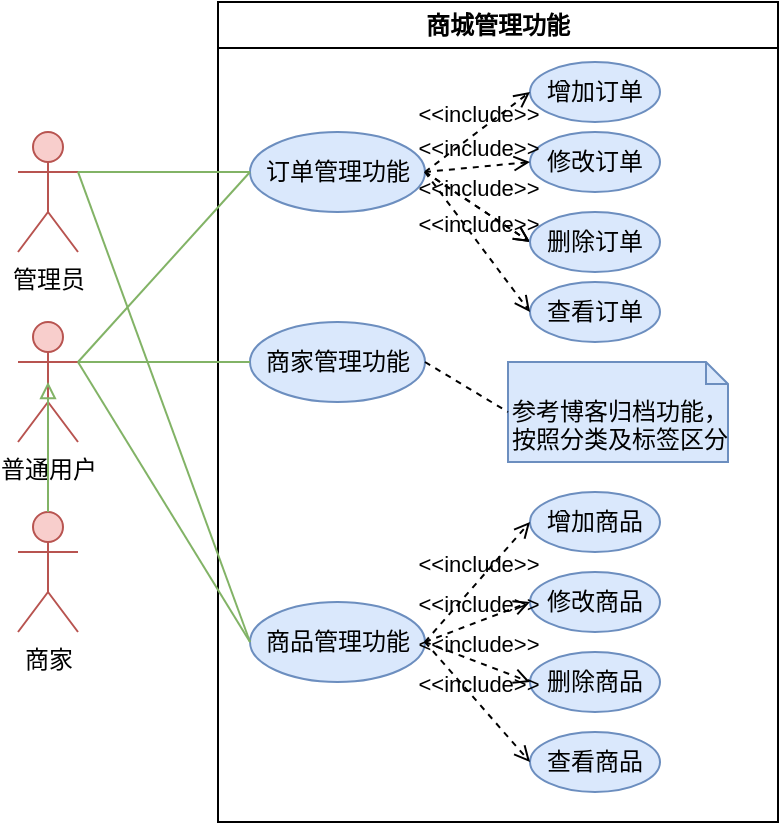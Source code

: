 <mxfile version="24.9.2">
  <diagram name="第 1 页" id="RTJovubdE_YrsCHvYEaq">
    <mxGraphModel dx="875" dy="474" grid="1" gridSize="10" guides="1" tooltips="1" connect="1" arrows="1" fold="1" page="1" pageScale="1" pageWidth="827" pageHeight="1169" math="0" shadow="0">
      <root>
        <mxCell id="0" />
        <mxCell id="1" parent="0" />
        <mxCell id="zeIB3MRSu70Jo39GSCDh-1" value="商城管理功能" style="swimlane;whiteSpace=wrap;html=1;" vertex="1" parent="1">
          <mxGeometry x="324" y="110" width="280" height="410" as="geometry" />
        </mxCell>
        <mxCell id="zeIB3MRSu70Jo39GSCDh-2" value="订单管理功能" style="ellipse;whiteSpace=wrap;html=1;fillColor=#dae8fc;strokeColor=#6c8ebf;" vertex="1" parent="zeIB3MRSu70Jo39GSCDh-1">
          <mxGeometry x="16" y="65" width="87.5" height="40" as="geometry" />
        </mxCell>
        <mxCell id="zeIB3MRSu70Jo39GSCDh-3" value="商家管理功能" style="ellipse;whiteSpace=wrap;html=1;fillColor=#dae8fc;strokeColor=#6c8ebf;" vertex="1" parent="zeIB3MRSu70Jo39GSCDh-1">
          <mxGeometry x="16" y="160" width="87.5" height="40" as="geometry" />
        </mxCell>
        <mxCell id="zeIB3MRSu70Jo39GSCDh-5" value="增加订单" style="ellipse;whiteSpace=wrap;html=1;fillColor=#dae8fc;strokeColor=#6c8ebf;" vertex="1" parent="zeIB3MRSu70Jo39GSCDh-1">
          <mxGeometry x="156" y="30" width="65" height="30" as="geometry" />
        </mxCell>
        <mxCell id="zeIB3MRSu70Jo39GSCDh-6" value="修改订单" style="ellipse;whiteSpace=wrap;html=1;fillColor=#dae8fc;strokeColor=#6c8ebf;" vertex="1" parent="zeIB3MRSu70Jo39GSCDh-1">
          <mxGeometry x="156" y="65" width="65" height="30" as="geometry" />
        </mxCell>
        <mxCell id="zeIB3MRSu70Jo39GSCDh-7" value="&amp;lt;&amp;lt;include&amp;gt;&amp;gt;" style="html=1;verticalAlign=bottom;labelBackgroundColor=none;endArrow=open;endFill=0;dashed=1;rounded=0;exitX=1;exitY=0.5;exitDx=0;exitDy=0;entryX=0;entryY=0.5;entryDx=0;entryDy=0;" edge="1" parent="zeIB3MRSu70Jo39GSCDh-1" source="zeIB3MRSu70Jo39GSCDh-2" target="zeIB3MRSu70Jo39GSCDh-5">
          <mxGeometry x="0.0" width="160" relative="1" as="geometry">
            <mxPoint x="155" y="155" as="sourcePoint" />
            <mxPoint x="205" y="125" as="targetPoint" />
            <mxPoint as="offset" />
          </mxGeometry>
        </mxCell>
        <mxCell id="zeIB3MRSu70Jo39GSCDh-8" value="&amp;lt;&amp;lt;include&amp;gt;&amp;gt;" style="html=1;verticalAlign=bottom;labelBackgroundColor=none;endArrow=open;endFill=0;dashed=1;rounded=0;entryX=0;entryY=0.5;entryDx=0;entryDy=0;exitX=1;exitY=0.5;exitDx=0;exitDy=0;" edge="1" parent="zeIB3MRSu70Jo39GSCDh-1" source="zeIB3MRSu70Jo39GSCDh-2" target="zeIB3MRSu70Jo39GSCDh-6">
          <mxGeometry x="0.0" width="160" relative="1" as="geometry">
            <mxPoint x="336" y="85" as="sourcePoint" />
            <mxPoint x="386" y="55" as="targetPoint" />
            <mxPoint as="offset" />
          </mxGeometry>
        </mxCell>
        <mxCell id="zeIB3MRSu70Jo39GSCDh-9" value="&amp;lt;&amp;lt;include&amp;gt;&amp;gt;" style="html=1;verticalAlign=bottom;labelBackgroundColor=none;endArrow=open;endFill=0;dashed=1;rounded=0;exitX=1;exitY=0.5;exitDx=0;exitDy=0;entryX=0;entryY=0.5;entryDx=0;entryDy=0;" edge="1" parent="zeIB3MRSu70Jo39GSCDh-1" source="zeIB3MRSu70Jo39GSCDh-2" target="zeIB3MRSu70Jo39GSCDh-23">
          <mxGeometry x="0.0" width="160" relative="1" as="geometry">
            <mxPoint x="396" y="95" as="sourcePoint" />
            <mxPoint x="446" y="65" as="targetPoint" />
            <mxPoint as="offset" />
          </mxGeometry>
        </mxCell>
        <mxCell id="zeIB3MRSu70Jo39GSCDh-10" value="查看订单" style="ellipse;whiteSpace=wrap;html=1;fillColor=#dae8fc;strokeColor=#6c8ebf;" vertex="1" parent="zeIB3MRSu70Jo39GSCDh-1">
          <mxGeometry x="156" y="140" width="65" height="30" as="geometry" />
        </mxCell>
        <mxCell id="zeIB3MRSu70Jo39GSCDh-11" value="&amp;lt;&amp;lt;include&amp;gt;&amp;gt;" style="html=1;verticalAlign=bottom;labelBackgroundColor=none;endArrow=open;endFill=0;dashed=1;rounded=0;exitX=1;exitY=0.5;exitDx=0;exitDy=0;entryX=0;entryY=0.5;entryDx=0;entryDy=0;" edge="1" parent="zeIB3MRSu70Jo39GSCDh-1" source="zeIB3MRSu70Jo39GSCDh-2" target="zeIB3MRSu70Jo39GSCDh-10">
          <mxGeometry x="0.0" width="160" relative="1" as="geometry">
            <mxPoint x="102.25" y="125" as="sourcePoint" />
            <mxPoint x="37.25" y="160" as="targetPoint" />
            <mxPoint as="offset" />
          </mxGeometry>
        </mxCell>
        <mxCell id="zeIB3MRSu70Jo39GSCDh-12" value="商品管理功能" style="ellipse;whiteSpace=wrap;html=1;fillColor=#dae8fc;strokeColor=#6c8ebf;" vertex="1" parent="zeIB3MRSu70Jo39GSCDh-1">
          <mxGeometry x="16" y="300" width="87.5" height="40" as="geometry" />
        </mxCell>
        <mxCell id="zeIB3MRSu70Jo39GSCDh-13" value="增加商品" style="ellipse;whiteSpace=wrap;html=1;fillColor=#dae8fc;strokeColor=#6c8ebf;" vertex="1" parent="zeIB3MRSu70Jo39GSCDh-1">
          <mxGeometry x="156" y="245" width="65" height="30" as="geometry" />
        </mxCell>
        <mxCell id="zeIB3MRSu70Jo39GSCDh-14" value="修改商品" style="ellipse;whiteSpace=wrap;html=1;fillColor=#dae8fc;strokeColor=#6c8ebf;" vertex="1" parent="zeIB3MRSu70Jo39GSCDh-1">
          <mxGeometry x="156" y="285" width="65" height="30" as="geometry" />
        </mxCell>
        <mxCell id="zeIB3MRSu70Jo39GSCDh-15" value="删除商品" style="ellipse;whiteSpace=wrap;html=1;fillColor=#dae8fc;strokeColor=#6c8ebf;" vertex="1" parent="zeIB3MRSu70Jo39GSCDh-1">
          <mxGeometry x="156" y="325" width="65" height="30" as="geometry" />
        </mxCell>
        <mxCell id="zeIB3MRSu70Jo39GSCDh-16" value="查看商品" style="ellipse;whiteSpace=wrap;html=1;fillColor=#dae8fc;strokeColor=#6c8ebf;" vertex="1" parent="zeIB3MRSu70Jo39GSCDh-1">
          <mxGeometry x="156" y="365" width="65" height="30" as="geometry" />
        </mxCell>
        <mxCell id="zeIB3MRSu70Jo39GSCDh-17" value="&amp;lt;&amp;lt;include&amp;gt;&amp;gt;" style="html=1;verticalAlign=bottom;labelBackgroundColor=none;endArrow=open;endFill=0;dashed=1;rounded=0;exitX=1;exitY=0.5;exitDx=0;exitDy=0;entryX=0;entryY=0.5;entryDx=0;entryDy=0;" edge="1" parent="zeIB3MRSu70Jo39GSCDh-1" source="zeIB3MRSu70Jo39GSCDh-12" target="zeIB3MRSu70Jo39GSCDh-13">
          <mxGeometry x="0.0" width="160" relative="1" as="geometry">
            <mxPoint x="82.5" y="225" as="sourcePoint" />
            <mxPoint x="113.5" y="305" as="targetPoint" />
            <mxPoint as="offset" />
          </mxGeometry>
        </mxCell>
        <mxCell id="zeIB3MRSu70Jo39GSCDh-18" value="&amp;lt;&amp;lt;include&amp;gt;&amp;gt;" style="html=1;verticalAlign=bottom;labelBackgroundColor=none;endArrow=open;endFill=0;dashed=1;rounded=0;entryX=0;entryY=0.5;entryDx=0;entryDy=0;exitX=1;exitY=0.5;exitDx=0;exitDy=0;" edge="1" parent="zeIB3MRSu70Jo39GSCDh-1" source="zeIB3MRSu70Jo39GSCDh-12" target="zeIB3MRSu70Jo39GSCDh-14">
          <mxGeometry x="0.0" width="160" relative="1" as="geometry">
            <mxPoint x="116" y="310" as="sourcePoint" />
            <mxPoint x="155" y="275" as="targetPoint" />
            <mxPoint as="offset" />
          </mxGeometry>
        </mxCell>
        <mxCell id="zeIB3MRSu70Jo39GSCDh-19" value="&amp;lt;&amp;lt;include&amp;gt;&amp;gt;" style="html=1;verticalAlign=bottom;labelBackgroundColor=none;endArrow=open;endFill=0;dashed=1;rounded=0;entryX=0;entryY=0.5;entryDx=0;entryDy=0;exitX=1;exitY=0.5;exitDx=0;exitDy=0;" edge="1" parent="zeIB3MRSu70Jo39GSCDh-1" source="zeIB3MRSu70Jo39GSCDh-12" target="zeIB3MRSu70Jo39GSCDh-15">
          <mxGeometry x="0.0" width="160" relative="1" as="geometry">
            <mxPoint x="64.25" y="359.31" as="sourcePoint" />
            <mxPoint x="95.25" y="359.31" as="targetPoint" />
            <mxPoint as="offset" />
          </mxGeometry>
        </mxCell>
        <mxCell id="zeIB3MRSu70Jo39GSCDh-20" value="&amp;lt;&amp;lt;include&amp;gt;&amp;gt;" style="html=1;verticalAlign=bottom;labelBackgroundColor=none;endArrow=open;endFill=0;dashed=1;rounded=0;entryX=0;entryY=0.5;entryDx=0;entryDy=0;exitX=1;exitY=0.5;exitDx=0;exitDy=0;" edge="1" parent="zeIB3MRSu70Jo39GSCDh-1" source="zeIB3MRSu70Jo39GSCDh-12" target="zeIB3MRSu70Jo39GSCDh-16">
          <mxGeometry x="0.0" width="160" relative="1" as="geometry">
            <mxPoint x="346" y="290" as="sourcePoint" />
            <mxPoint x="377" y="290" as="targetPoint" />
            <mxPoint as="offset" />
          </mxGeometry>
        </mxCell>
        <mxCell id="zeIB3MRSu70Jo39GSCDh-21" value="参考博客归档功能，按照分类及标签区分" style="shape=note2;boundedLbl=1;whiteSpace=wrap;html=1;size=11;verticalAlign=top;align=left;fillColor=#dae8fc;strokeColor=#6c8ebf;" vertex="1" parent="zeIB3MRSu70Jo39GSCDh-1">
          <mxGeometry x="145" y="180" width="110" height="50" as="geometry" />
        </mxCell>
        <mxCell id="zeIB3MRSu70Jo39GSCDh-22" value="" style="html=1;verticalAlign=bottom;labelBackgroundColor=none;endArrow=open;endFill=0;dashed=1;rounded=0;exitX=1;exitY=0.5;exitDx=0;exitDy=0;entryX=0;entryY=0.5;entryDx=0;entryDy=0;" edge="1" parent="zeIB3MRSu70Jo39GSCDh-1" source="zeIB3MRSu70Jo39GSCDh-2" target="zeIB3MRSu70Jo39GSCDh-23">
          <mxGeometry x="0.0" width="160" relative="1" as="geometry">
            <mxPoint x="418" y="195" as="sourcePoint" />
            <mxPoint x="479" y="275" as="targetPoint" />
            <mxPoint as="offset" />
          </mxGeometry>
        </mxCell>
        <mxCell id="zeIB3MRSu70Jo39GSCDh-23" value="删除订单" style="ellipse;whiteSpace=wrap;html=1;fillColor=#dae8fc;strokeColor=#6c8ebf;" vertex="1" parent="zeIB3MRSu70Jo39GSCDh-1">
          <mxGeometry x="156" y="105" width="65" height="30" as="geometry" />
        </mxCell>
        <mxCell id="zeIB3MRSu70Jo39GSCDh-24" value="" style="endArrow=none;dashed=1;html=1;rounded=0;exitX=1;exitY=0.5;exitDx=0;exitDy=0;entryX=0;entryY=0.5;entryDx=0;entryDy=0;entryPerimeter=0;" edge="1" parent="zeIB3MRSu70Jo39GSCDh-1" source="zeIB3MRSu70Jo39GSCDh-3" target="zeIB3MRSu70Jo39GSCDh-21">
          <mxGeometry width="50" height="50" relative="1" as="geometry">
            <mxPoint x="346" y="200" as="sourcePoint" />
            <mxPoint x="448.5" y="220" as="targetPoint" />
          </mxGeometry>
        </mxCell>
        <mxCell id="zeIB3MRSu70Jo39GSCDh-26" value="普通用户" style="shape=umlActor;verticalLabelPosition=bottom;verticalAlign=top;html=1;fillColor=#f8cecc;strokeColor=#b85450;" vertex="1" parent="1">
          <mxGeometry x="224" y="270" width="30" height="60" as="geometry" />
        </mxCell>
        <mxCell id="zeIB3MRSu70Jo39GSCDh-27" value="商家" style="shape=umlActor;verticalLabelPosition=bottom;verticalAlign=top;html=1;fillColor=#f8cecc;strokeColor=#b85450;" vertex="1" parent="1">
          <mxGeometry x="224" y="365" width="30" height="60" as="geometry" />
        </mxCell>
        <mxCell id="zeIB3MRSu70Jo39GSCDh-28" value="管理员" style="shape=umlActor;verticalLabelPosition=bottom;verticalAlign=top;html=1;fillColor=#f8cecc;strokeColor=#b85450;" vertex="1" parent="1">
          <mxGeometry x="224" y="175" width="30" height="60" as="geometry" />
        </mxCell>
        <mxCell id="zeIB3MRSu70Jo39GSCDh-29" value="" style="endArrow=block;endFill=0;html=1;rounded=0;fillColor=#d5e8d4;strokeColor=#82b366;exitX=0.5;exitY=0;exitDx=0;exitDy=0;exitPerimeter=0;entryX=0.5;entryY=0.5;entryDx=0;entryDy=0;entryPerimeter=0;" edge="1" parent="1" source="zeIB3MRSu70Jo39GSCDh-27" target="zeIB3MRSu70Jo39GSCDh-26">
          <mxGeometry width="160" relative="1" as="geometry">
            <mxPoint x="279" y="515" as="sourcePoint" />
            <mxPoint x="264" y="435" as="targetPoint" />
          </mxGeometry>
        </mxCell>
        <mxCell id="zeIB3MRSu70Jo39GSCDh-31" value="" style="endArrow=none;html=1;rounded=0;fillColor=#d5e8d4;strokeColor=#82b366;entryX=1;entryY=0.333;entryDx=0;entryDy=0;entryPerimeter=0;exitX=0;exitY=0.5;exitDx=0;exitDy=0;" edge="1" parent="1" source="zeIB3MRSu70Jo39GSCDh-3" target="zeIB3MRSu70Jo39GSCDh-26">
          <mxGeometry width="50" height="50" relative="1" as="geometry">
            <mxPoint x="404" y="260" as="sourcePoint" />
            <mxPoint x="264" y="280" as="targetPoint" />
          </mxGeometry>
        </mxCell>
        <mxCell id="zeIB3MRSu70Jo39GSCDh-32" value="" style="endArrow=none;html=1;rounded=0;fillColor=#d5e8d4;strokeColor=#82b366;entryX=1;entryY=0.333;entryDx=0;entryDy=0;entryPerimeter=0;exitX=0;exitY=0.5;exitDx=0;exitDy=0;" edge="1" parent="1" source="zeIB3MRSu70Jo39GSCDh-2" target="zeIB3MRSu70Jo39GSCDh-28">
          <mxGeometry width="50" height="50" relative="1" as="geometry">
            <mxPoint x="367" y="250" as="sourcePoint" />
            <mxPoint x="254" y="200" as="targetPoint" />
          </mxGeometry>
        </mxCell>
        <mxCell id="zeIB3MRSu70Jo39GSCDh-33" value="" style="endArrow=none;html=1;rounded=0;fillColor=#d5e8d4;strokeColor=#82b366;entryX=0;entryY=0.5;entryDx=0;entryDy=0;exitX=1;exitY=0.333;exitDx=0;exitDy=0;exitPerimeter=0;" edge="1" parent="1" source="zeIB3MRSu70Jo39GSCDh-26" target="zeIB3MRSu70Jo39GSCDh-2">
          <mxGeometry width="50" height="50" relative="1" as="geometry">
            <mxPoint x="350" y="310" as="sourcePoint" />
            <mxPoint x="264" y="300" as="targetPoint" />
          </mxGeometry>
        </mxCell>
        <mxCell id="zeIB3MRSu70Jo39GSCDh-34" value="" style="endArrow=none;html=1;rounded=0;fillColor=#d5e8d4;strokeColor=#82b366;exitX=0;exitY=0.5;exitDx=0;exitDy=0;entryX=1;entryY=0.333;entryDx=0;entryDy=0;entryPerimeter=0;" edge="1" parent="1" source="zeIB3MRSu70Jo39GSCDh-12" target="zeIB3MRSu70Jo39GSCDh-28">
          <mxGeometry width="50" height="50" relative="1" as="geometry">
            <mxPoint x="350" y="205" as="sourcePoint" />
            <mxPoint x="270" y="220" as="targetPoint" />
          </mxGeometry>
        </mxCell>
        <mxCell id="zeIB3MRSu70Jo39GSCDh-35" value="" style="endArrow=none;html=1;rounded=0;fillColor=#d5e8d4;strokeColor=#82b366;exitX=0;exitY=0.5;exitDx=0;exitDy=0;entryX=1;entryY=0.333;entryDx=0;entryDy=0;entryPerimeter=0;" edge="1" parent="1" source="zeIB3MRSu70Jo39GSCDh-12" target="zeIB3MRSu70Jo39GSCDh-26">
          <mxGeometry width="50" height="50" relative="1" as="geometry">
            <mxPoint x="350" y="440" as="sourcePoint" />
            <mxPoint x="264" y="205" as="targetPoint" />
          </mxGeometry>
        </mxCell>
      </root>
    </mxGraphModel>
  </diagram>
</mxfile>
